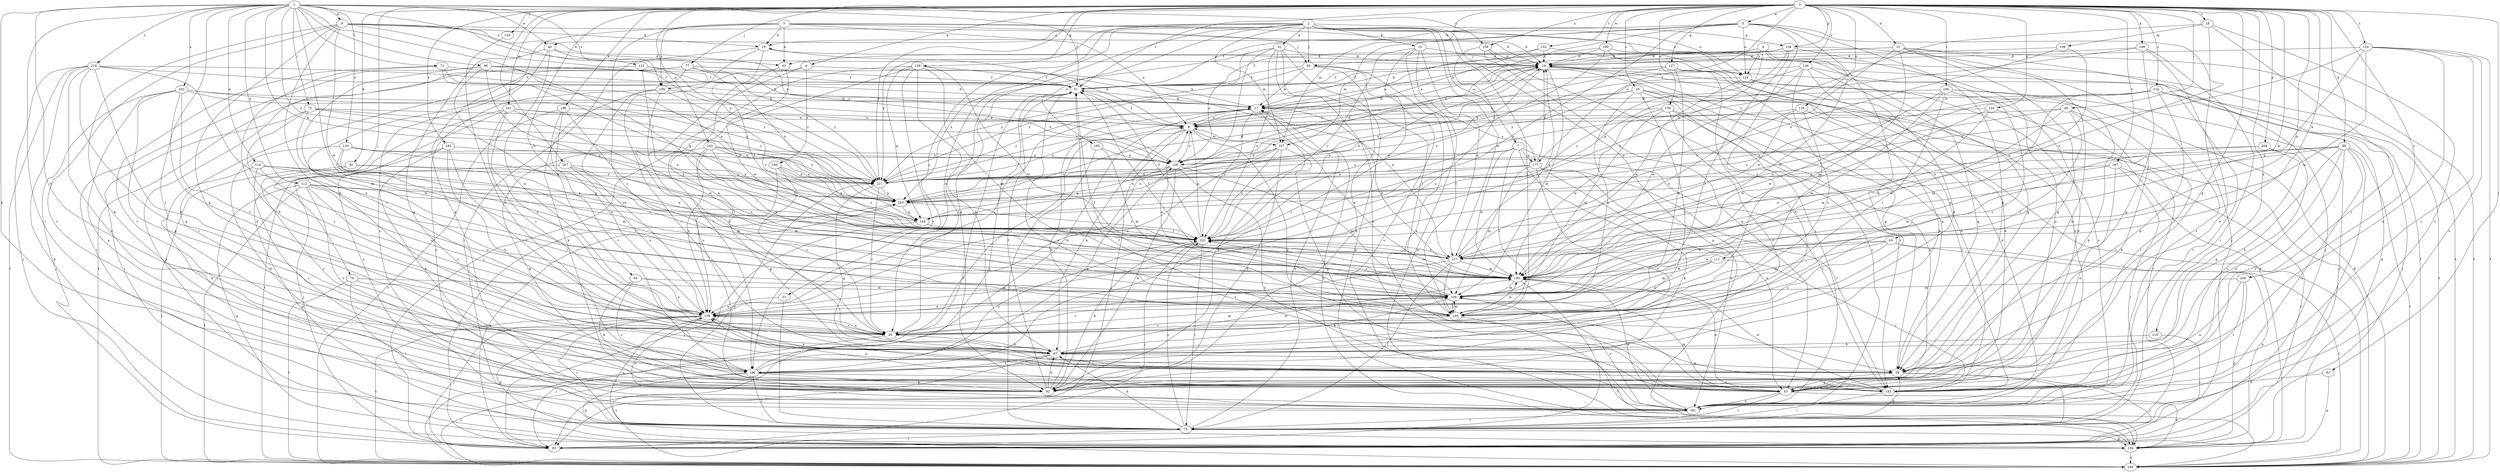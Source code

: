 strict digraph  {
0;
1;
2;
3;
4;
5;
6;
7;
8;
9;
15;
16;
17;
18;
20;
21;
26;
30;
31;
32;
34;
40;
42;
43;
51;
59;
64;
65;
67;
69;
71;
72;
75;
76;
77;
81;
82;
83;
88;
92;
96;
100;
101;
107;
108;
109;
111;
112;
114;
117;
119;
120;
122;
124;
126;
127;
133;
134;
136;
139;
143;
144;
146;
150;
152;
153;
154;
156;
158;
159;
160;
161;
166;
167;
169;
177;
178;
183;
185;
186;
189;
195;
196;
199;
202;
203;
204;
207;
209;
211;
214;
218;
219;
220;
0 -> 5  [label=a];
0 -> 6  [label=a];
0 -> 18  [label=c];
0 -> 20  [label=c];
0 -> 30  [label=d];
0 -> 31  [label=d];
0 -> 51  [label=f];
0 -> 59  [label=g];
0 -> 64  [label=h];
0 -> 65  [label=h];
0 -> 69  [label=i];
0 -> 76  [label=j];
0 -> 77  [label=j];
0 -> 81  [label=j];
0 -> 88  [label=k];
0 -> 101  [label=m];
0 -> 107  [label=m];
0 -> 111  [label=n];
0 -> 119  [label=o];
0 -> 127  [label=p];
0 -> 133  [label=p];
0 -> 134  [label=p];
0 -> 139  [label=q];
0 -> 143  [label=q];
0 -> 146  [label=r];
0 -> 150  [label=r];
0 -> 152  [label=r];
0 -> 154  [label=s];
0 -> 156  [label=s];
0 -> 158  [label=s];
0 -> 166  [label=t];
0 -> 167  [label=t];
0 -> 177  [label=u];
0 -> 183  [label=v];
0 -> 189  [label=w];
0 -> 195  [label=w];
0 -> 196  [label=x];
0 -> 199  [label=x];
0 -> 204  [label=y];
0 -> 207  [label=y];
0 -> 209  [label=y];
0 -> 211  [label=y];
0 -> 214  [label=z];
0 -> 218  [label=z];
1 -> 9  [label=b];
1 -> 40  [label=e];
1 -> 51  [label=f];
1 -> 67  [label=h];
1 -> 71  [label=i];
1 -> 72  [label=i];
1 -> 75  [label=i];
1 -> 92  [label=k];
1 -> 96  [label=l];
1 -> 100  [label=l];
1 -> 112  [label=n];
1 -> 114  [label=n];
1 -> 120  [label=o];
1 -> 122  [label=o];
1 -> 144  [label=q];
1 -> 153  [label=r];
1 -> 158  [label=s];
1 -> 159  [label=s];
1 -> 202  [label=x];
1 -> 203  [label=x];
1 -> 219  [label=z];
1 -> 220  [label=z];
2 -> 7  [label=a];
2 -> 15  [label=b];
2 -> 21  [label=c];
2 -> 26  [label=c];
2 -> 32  [label=d];
2 -> 40  [label=e];
2 -> 82  [label=j];
2 -> 92  [label=k];
2 -> 100  [label=l];
2 -> 107  [label=m];
2 -> 117  [label=n];
2 -> 124  [label=o];
2 -> 134  [label=p];
2 -> 136  [label=p];
2 -> 169  [label=t];
2 -> 185  [label=v];
2 -> 211  [label=y];
3 -> 8  [label=a];
3 -> 16  [label=b];
3 -> 26  [label=c];
3 -> 34  [label=d];
3 -> 42  [label=e];
3 -> 82  [label=j];
3 -> 92  [label=k];
3 -> 124  [label=o];
3 -> 159  [label=s];
4 -> 42  [label=e];
4 -> 82  [label=j];
4 -> 124  [label=o];
4 -> 169  [label=t];
4 -> 195  [label=w];
4 -> 220  [label=z];
5 -> 16  [label=b];
5 -> 51  [label=f];
5 -> 59  [label=g];
5 -> 67  [label=h];
5 -> 83  [label=j];
5 -> 100  [label=l];
5 -> 107  [label=m];
5 -> 124  [label=o];
5 -> 126  [label=o];
5 -> 220  [label=z];
6 -> 117  [label=n];
6 -> 159  [label=s];
6 -> 160  [label=s];
6 -> 186  [label=v];
7 -> 100  [label=l];
7 -> 126  [label=o];
7 -> 153  [label=r];
7 -> 161  [label=s];
7 -> 177  [label=u];
7 -> 195  [label=w];
7 -> 211  [label=y];
8 -> 16  [label=b];
8 -> 26  [label=c];
8 -> 51  [label=f];
8 -> 59  [label=g];
8 -> 67  [label=h];
8 -> 83  [label=j];
8 -> 107  [label=m];
8 -> 126  [label=o];
9 -> 16  [label=b];
9 -> 34  [label=d];
9 -> 42  [label=e];
9 -> 59  [label=g];
9 -> 67  [label=h];
9 -> 92  [label=k];
9 -> 126  [label=o];
9 -> 161  [label=s];
9 -> 195  [label=w];
9 -> 211  [label=y];
15 -> 34  [label=d];
15 -> 100  [label=l];
15 -> 117  [label=n];
15 -> 136  [label=p];
15 -> 186  [label=v];
15 -> 220  [label=z];
16 -> 34  [label=d];
16 -> 75  [label=i];
16 -> 117  [label=n];
16 -> 153  [label=r];
17 -> 8  [label=a];
17 -> 92  [label=k];
17 -> 177  [label=u];
17 -> 178  [label=u];
17 -> 211  [label=y];
17 -> 220  [label=z];
18 -> 108  [label=m];
18 -> 117  [label=n];
18 -> 153  [label=r];
18 -> 161  [label=s];
18 -> 211  [label=y];
20 -> 8  [label=a];
20 -> 17  [label=b];
20 -> 26  [label=c];
20 -> 136  [label=p];
20 -> 153  [label=r];
20 -> 161  [label=s];
20 -> 169  [label=t];
20 -> 178  [label=u];
21 -> 75  [label=i];
21 -> 178  [label=u];
26 -> 51  [label=f];
26 -> 67  [label=h];
26 -> 83  [label=j];
26 -> 109  [label=m];
26 -> 178  [label=u];
30 -> 109  [label=m];
30 -> 169  [label=t];
30 -> 186  [label=v];
30 -> 211  [label=y];
31 -> 17  [label=b];
31 -> 34  [label=d];
31 -> 59  [label=g];
31 -> 83  [label=j];
31 -> 92  [label=k];
31 -> 109  [label=m];
31 -> 169  [label=t];
31 -> 195  [label=w];
32 -> 34  [label=d];
32 -> 43  [label=e];
32 -> 100  [label=l];
32 -> 126  [label=o];
32 -> 136  [label=p];
32 -> 178  [label=u];
32 -> 203  [label=x];
32 -> 220  [label=z];
34 -> 51  [label=f];
34 -> 59  [label=g];
34 -> 109  [label=m];
34 -> 136  [label=p];
34 -> 211  [label=y];
34 -> 220  [label=z];
40 -> 8  [label=a];
40 -> 34  [label=d];
40 -> 59  [label=g];
40 -> 161  [label=s];
40 -> 178  [label=u];
42 -> 161  [label=s];
42 -> 195  [label=w];
43 -> 75  [label=i];
43 -> 109  [label=m];
43 -> 136  [label=p];
43 -> 161  [label=s];
43 -> 178  [label=u];
51 -> 17  [label=b];
51 -> 43  [label=e];
51 -> 83  [label=j];
59 -> 43  [label=e];
59 -> 75  [label=i];
59 -> 83  [label=j];
59 -> 178  [label=u];
64 -> 92  [label=k];
64 -> 109  [label=m];
64 -> 153  [label=r];
64 -> 178  [label=u];
65 -> 26  [label=c];
65 -> 109  [label=m];
65 -> 117  [label=n];
65 -> 136  [label=p];
65 -> 169  [label=t];
65 -> 195  [label=w];
67 -> 59  [label=g];
67 -> 169  [label=t];
67 -> 186  [label=v];
67 -> 195  [label=w];
69 -> 8  [label=a];
69 -> 92  [label=k];
69 -> 100  [label=l];
69 -> 153  [label=r];
69 -> 195  [label=w];
69 -> 203  [label=x];
71 -> 17  [label=b];
71 -> 51  [label=f];
71 -> 67  [label=h];
71 -> 144  [label=q];
71 -> 186  [label=v];
72 -> 8  [label=a];
72 -> 26  [label=c];
72 -> 75  [label=i];
72 -> 126  [label=o];
72 -> 195  [label=w];
72 -> 203  [label=x];
75 -> 17  [label=b];
75 -> 59  [label=g];
75 -> 67  [label=h];
75 -> 83  [label=j];
75 -> 136  [label=p];
75 -> 178  [label=u];
75 -> 211  [label=y];
75 -> 220  [label=z];
76 -> 75  [label=i];
76 -> 109  [label=m];
76 -> 169  [label=t];
76 -> 186  [label=v];
77 -> 17  [label=b];
77 -> 26  [label=c];
77 -> 51  [label=f];
77 -> 153  [label=r];
77 -> 169  [label=t];
77 -> 203  [label=x];
77 -> 211  [label=y];
81 -> 92  [label=k];
81 -> 136  [label=p];
82 -> 17  [label=b];
82 -> 43  [label=e];
82 -> 51  [label=f];
82 -> 92  [label=k];
82 -> 161  [label=s];
82 -> 211  [label=y];
83 -> 203  [label=x];
88 -> 43  [label=e];
88 -> 67  [label=h];
88 -> 75  [label=i];
88 -> 117  [label=n];
88 -> 126  [label=o];
88 -> 153  [label=r];
88 -> 161  [label=s];
88 -> 169  [label=t];
88 -> 203  [label=x];
92 -> 17  [label=b];
92 -> 51  [label=f];
92 -> 67  [label=h];
96 -> 17  [label=b];
96 -> 51  [label=f];
96 -> 75  [label=i];
96 -> 109  [label=m];
96 -> 195  [label=w];
96 -> 203  [label=x];
96 -> 220  [label=z];
100 -> 26  [label=c];
100 -> 51  [label=f];
100 -> 109  [label=m];
100 -> 169  [label=t];
100 -> 195  [label=w];
101 -> 8  [label=a];
101 -> 26  [label=c];
101 -> 161  [label=s];
101 -> 169  [label=t];
101 -> 178  [label=u];
101 -> 195  [label=w];
101 -> 211  [label=y];
107 -> 43  [label=e];
107 -> 92  [label=k];
107 -> 126  [label=o];
107 -> 178  [label=u];
107 -> 203  [label=x];
107 -> 220  [label=z];
108 -> 34  [label=d];
108 -> 117  [label=n];
108 -> 203  [label=x];
109 -> 8  [label=a];
109 -> 26  [label=c];
109 -> 67  [label=h];
109 -> 100  [label=l];
109 -> 161  [label=s];
109 -> 178  [label=u];
109 -> 220  [label=z];
111 -> 109  [label=m];
111 -> 153  [label=r];
111 -> 178  [label=u];
111 -> 195  [label=w];
112 -> 26  [label=c];
112 -> 100  [label=l];
112 -> 136  [label=p];
112 -> 169  [label=t];
112 -> 178  [label=u];
112 -> 186  [label=v];
112 -> 203  [label=x];
112 -> 220  [label=z];
114 -> 92  [label=k];
114 -> 144  [label=q];
114 -> 153  [label=r];
114 -> 178  [label=u];
114 -> 211  [label=y];
114 -> 220  [label=z];
117 -> 26  [label=c];
117 -> 34  [label=d];
117 -> 75  [label=i];
117 -> 100  [label=l];
117 -> 195  [label=w];
117 -> 220  [label=z];
119 -> 8  [label=a];
119 -> 67  [label=h];
119 -> 100  [label=l];
119 -> 117  [label=n];
120 -> 92  [label=k];
120 -> 100  [label=l];
120 -> 109  [label=m];
120 -> 117  [label=n];
120 -> 126  [label=o];
120 -> 203  [label=x];
122 -> 51  [label=f];
122 -> 117  [label=n];
122 -> 136  [label=p];
122 -> 211  [label=y];
124 -> 43  [label=e];
124 -> 126  [label=o];
124 -> 161  [label=s];
124 -> 195  [label=w];
126 -> 34  [label=d];
126 -> 92  [label=k];
126 -> 109  [label=m];
126 -> 144  [label=q];
126 -> 161  [label=s];
126 -> 211  [label=y];
127 -> 51  [label=f];
127 -> 59  [label=g];
127 -> 67  [label=h];
127 -> 178  [label=u];
127 -> 203  [label=x];
133 -> 8  [label=a];
133 -> 75  [label=i];
133 -> 109  [label=m];
133 -> 195  [label=w];
134 -> 17  [label=b];
134 -> 34  [label=d];
134 -> 43  [label=e];
134 -> 100  [label=l];
134 -> 161  [label=s];
134 -> 220  [label=z];
136 -> 17  [label=b];
136 -> 169  [label=t];
139 -> 51  [label=f];
139 -> 67  [label=h];
139 -> 83  [label=j];
139 -> 109  [label=m];
139 -> 144  [label=q];
139 -> 178  [label=u];
139 -> 186  [label=v];
139 -> 195  [label=w];
143 -> 43  [label=e];
143 -> 126  [label=o];
143 -> 178  [label=u];
143 -> 195  [label=w];
143 -> 203  [label=x];
143 -> 211  [label=y];
143 -> 220  [label=z];
144 -> 34  [label=d];
144 -> 83  [label=j];
144 -> 220  [label=z];
146 -> 26  [label=c];
146 -> 43  [label=e];
146 -> 51  [label=f];
146 -> 59  [label=g];
146 -> 67  [label=h];
146 -> 195  [label=w];
146 -> 211  [label=y];
150 -> 186  [label=v];
152 -> 8  [label=a];
152 -> 34  [label=d];
152 -> 51  [label=f];
152 -> 59  [label=g];
153 -> 34  [label=d];
153 -> 51  [label=f];
153 -> 75  [label=i];
153 -> 195  [label=w];
154 -> 34  [label=d];
154 -> 43  [label=e];
154 -> 117  [label=n];
154 -> 144  [label=q];
154 -> 153  [label=r];
154 -> 161  [label=s];
154 -> 169  [label=t];
154 -> 195  [label=w];
156 -> 8  [label=a];
156 -> 92  [label=k];
156 -> 109  [label=m];
156 -> 153  [label=r];
156 -> 186  [label=v];
156 -> 195  [label=w];
158 -> 34  [label=d];
158 -> 43  [label=e];
158 -> 161  [label=s];
158 -> 178  [label=u];
159 -> 17  [label=b];
159 -> 67  [label=h];
159 -> 92  [label=k];
159 -> 161  [label=s];
159 -> 178  [label=u];
159 -> 220  [label=z];
160 -> 26  [label=c];
160 -> 59  [label=g];
160 -> 144  [label=q];
160 -> 211  [label=y];
160 -> 220  [label=z];
161 -> 34  [label=d];
161 -> 75  [label=i];
161 -> 195  [label=w];
166 -> 17  [label=b];
166 -> 26  [label=c];
166 -> 83  [label=j];
166 -> 92  [label=k];
166 -> 100  [label=l];
166 -> 109  [label=m];
166 -> 195  [label=w];
167 -> 43  [label=e];
167 -> 75  [label=i];
167 -> 83  [label=j];
167 -> 211  [label=y];
167 -> 220  [label=z];
169 -> 34  [label=d];
169 -> 51  [label=f];
177 -> 34  [label=d];
177 -> 43  [label=e];
177 -> 92  [label=k];
177 -> 109  [label=m];
177 -> 153  [label=r];
177 -> 186  [label=v];
177 -> 203  [label=x];
177 -> 211  [label=y];
178 -> 26  [label=c];
178 -> 75  [label=i];
178 -> 83  [label=j];
178 -> 136  [label=p];
178 -> 161  [label=s];
178 -> 169  [label=t];
183 -> 26  [label=c];
183 -> 67  [label=h];
183 -> 83  [label=j];
183 -> 92  [label=k];
183 -> 126  [label=o];
185 -> 75  [label=i];
185 -> 109  [label=m];
185 -> 126  [label=o];
186 -> 17  [label=b];
186 -> 75  [label=i];
186 -> 92  [label=k];
186 -> 126  [label=o];
186 -> 136  [label=p];
186 -> 153  [label=r];
186 -> 169  [label=t];
186 -> 220  [label=z];
189 -> 8  [label=a];
189 -> 34  [label=d];
189 -> 161  [label=s];
189 -> 169  [label=t];
189 -> 220  [label=z];
195 -> 8  [label=a];
195 -> 17  [label=b];
195 -> 43  [label=e];
195 -> 51  [label=f];
195 -> 83  [label=j];
195 -> 109  [label=m];
196 -> 8  [label=a];
196 -> 100  [label=l];
196 -> 169  [label=t];
196 -> 178  [label=u];
196 -> 186  [label=v];
199 -> 34  [label=d];
199 -> 43  [label=e];
199 -> 59  [label=g];
199 -> 75  [label=i];
199 -> 144  [label=q];
202 -> 17  [label=b];
202 -> 26  [label=c];
202 -> 43  [label=e];
202 -> 59  [label=g];
202 -> 67  [label=h];
202 -> 83  [label=j];
202 -> 126  [label=o];
202 -> 211  [label=y];
203 -> 34  [label=d];
203 -> 83  [label=j];
203 -> 144  [label=q];
203 -> 220  [label=z];
204 -> 59  [label=g];
204 -> 109  [label=m];
204 -> 126  [label=o];
204 -> 153  [label=r];
207 -> 109  [label=m];
207 -> 117  [label=n];
207 -> 136  [label=p];
207 -> 178  [label=u];
207 -> 211  [label=y];
209 -> 43  [label=e];
209 -> 109  [label=m];
209 -> 136  [label=p];
209 -> 153  [label=r];
211 -> 8  [label=a];
211 -> 26  [label=c];
211 -> 34  [label=d];
211 -> 59  [label=g];
211 -> 203  [label=x];
214 -> 17  [label=b];
214 -> 59  [label=g];
214 -> 83  [label=j];
214 -> 109  [label=m];
214 -> 117  [label=n];
214 -> 161  [label=s];
214 -> 169  [label=t];
214 -> 220  [label=z];
218 -> 67  [label=h];
218 -> 75  [label=i];
219 -> 43  [label=e];
219 -> 51  [label=f];
219 -> 59  [label=g];
219 -> 67  [label=h];
219 -> 83  [label=j];
219 -> 136  [label=p];
219 -> 169  [label=t];
219 -> 178  [label=u];
219 -> 211  [label=y];
220 -> 8  [label=a];
220 -> 51  [label=f];
220 -> 75  [label=i];
220 -> 83  [label=j];
220 -> 92  [label=k];
220 -> 117  [label=n];
220 -> 195  [label=w];
}
